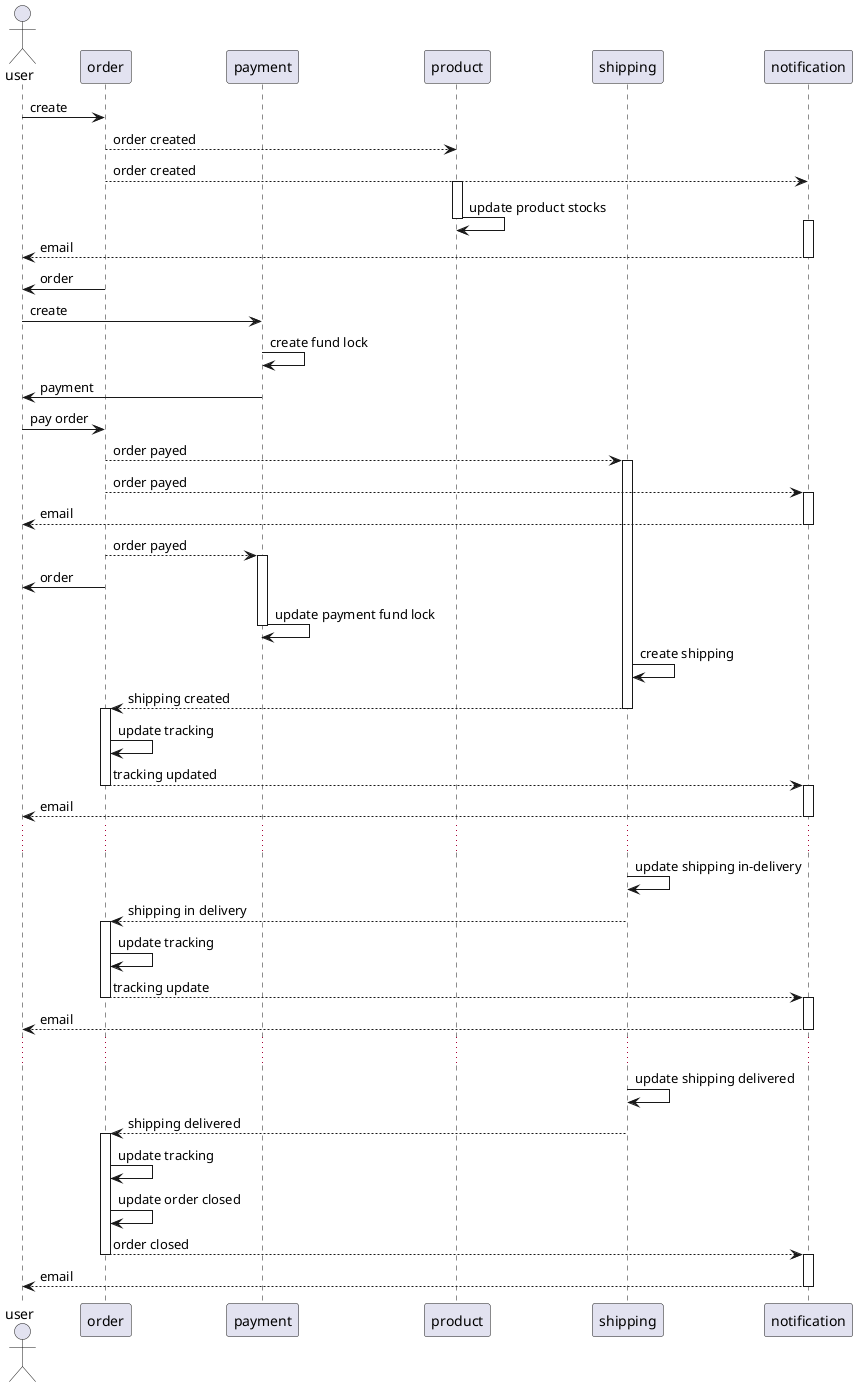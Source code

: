 @startuml

actor user
participant order as o
participant payment as py
participant product as p
participant shipping as s
participant notification as n


user->o: create
o-->p: order created
o-->n: order created
activate p
p->p: update product stocks
deactivate p
activate n
n-->user: email
deactivate n
o->user: order


user->py: create
py->py: create fund lock
py->user: payment

user->o: pay order
o-->s: order payed
activate s
o-->n: order payed
activate n
n-->user: email
deactivate n
o-->py: order payed
activate py
o->user: order

py->py: update payment fund lock
deactivate py
s->s: create shipping
s-->o: shipping created
deactivate s
activate o
o->o: update tracking
o-->n: tracking updated
deactivate o
activate n
n-->user: email
deactivate n

...

s->s: update shipping in-delivery
s-->o: shipping in delivery
activate o
o->o: update tracking
o-->n: tracking update
deactivate o
activate n
n-->user: email
deactivate n

...

s->s: update shipping delivered
s-->o: shipping delivered
activate o
o->o: update tracking
o->o: update order closed
o-->n: order closed
deactivate o

activate n
n-->user: email
deactivate n




@enduml